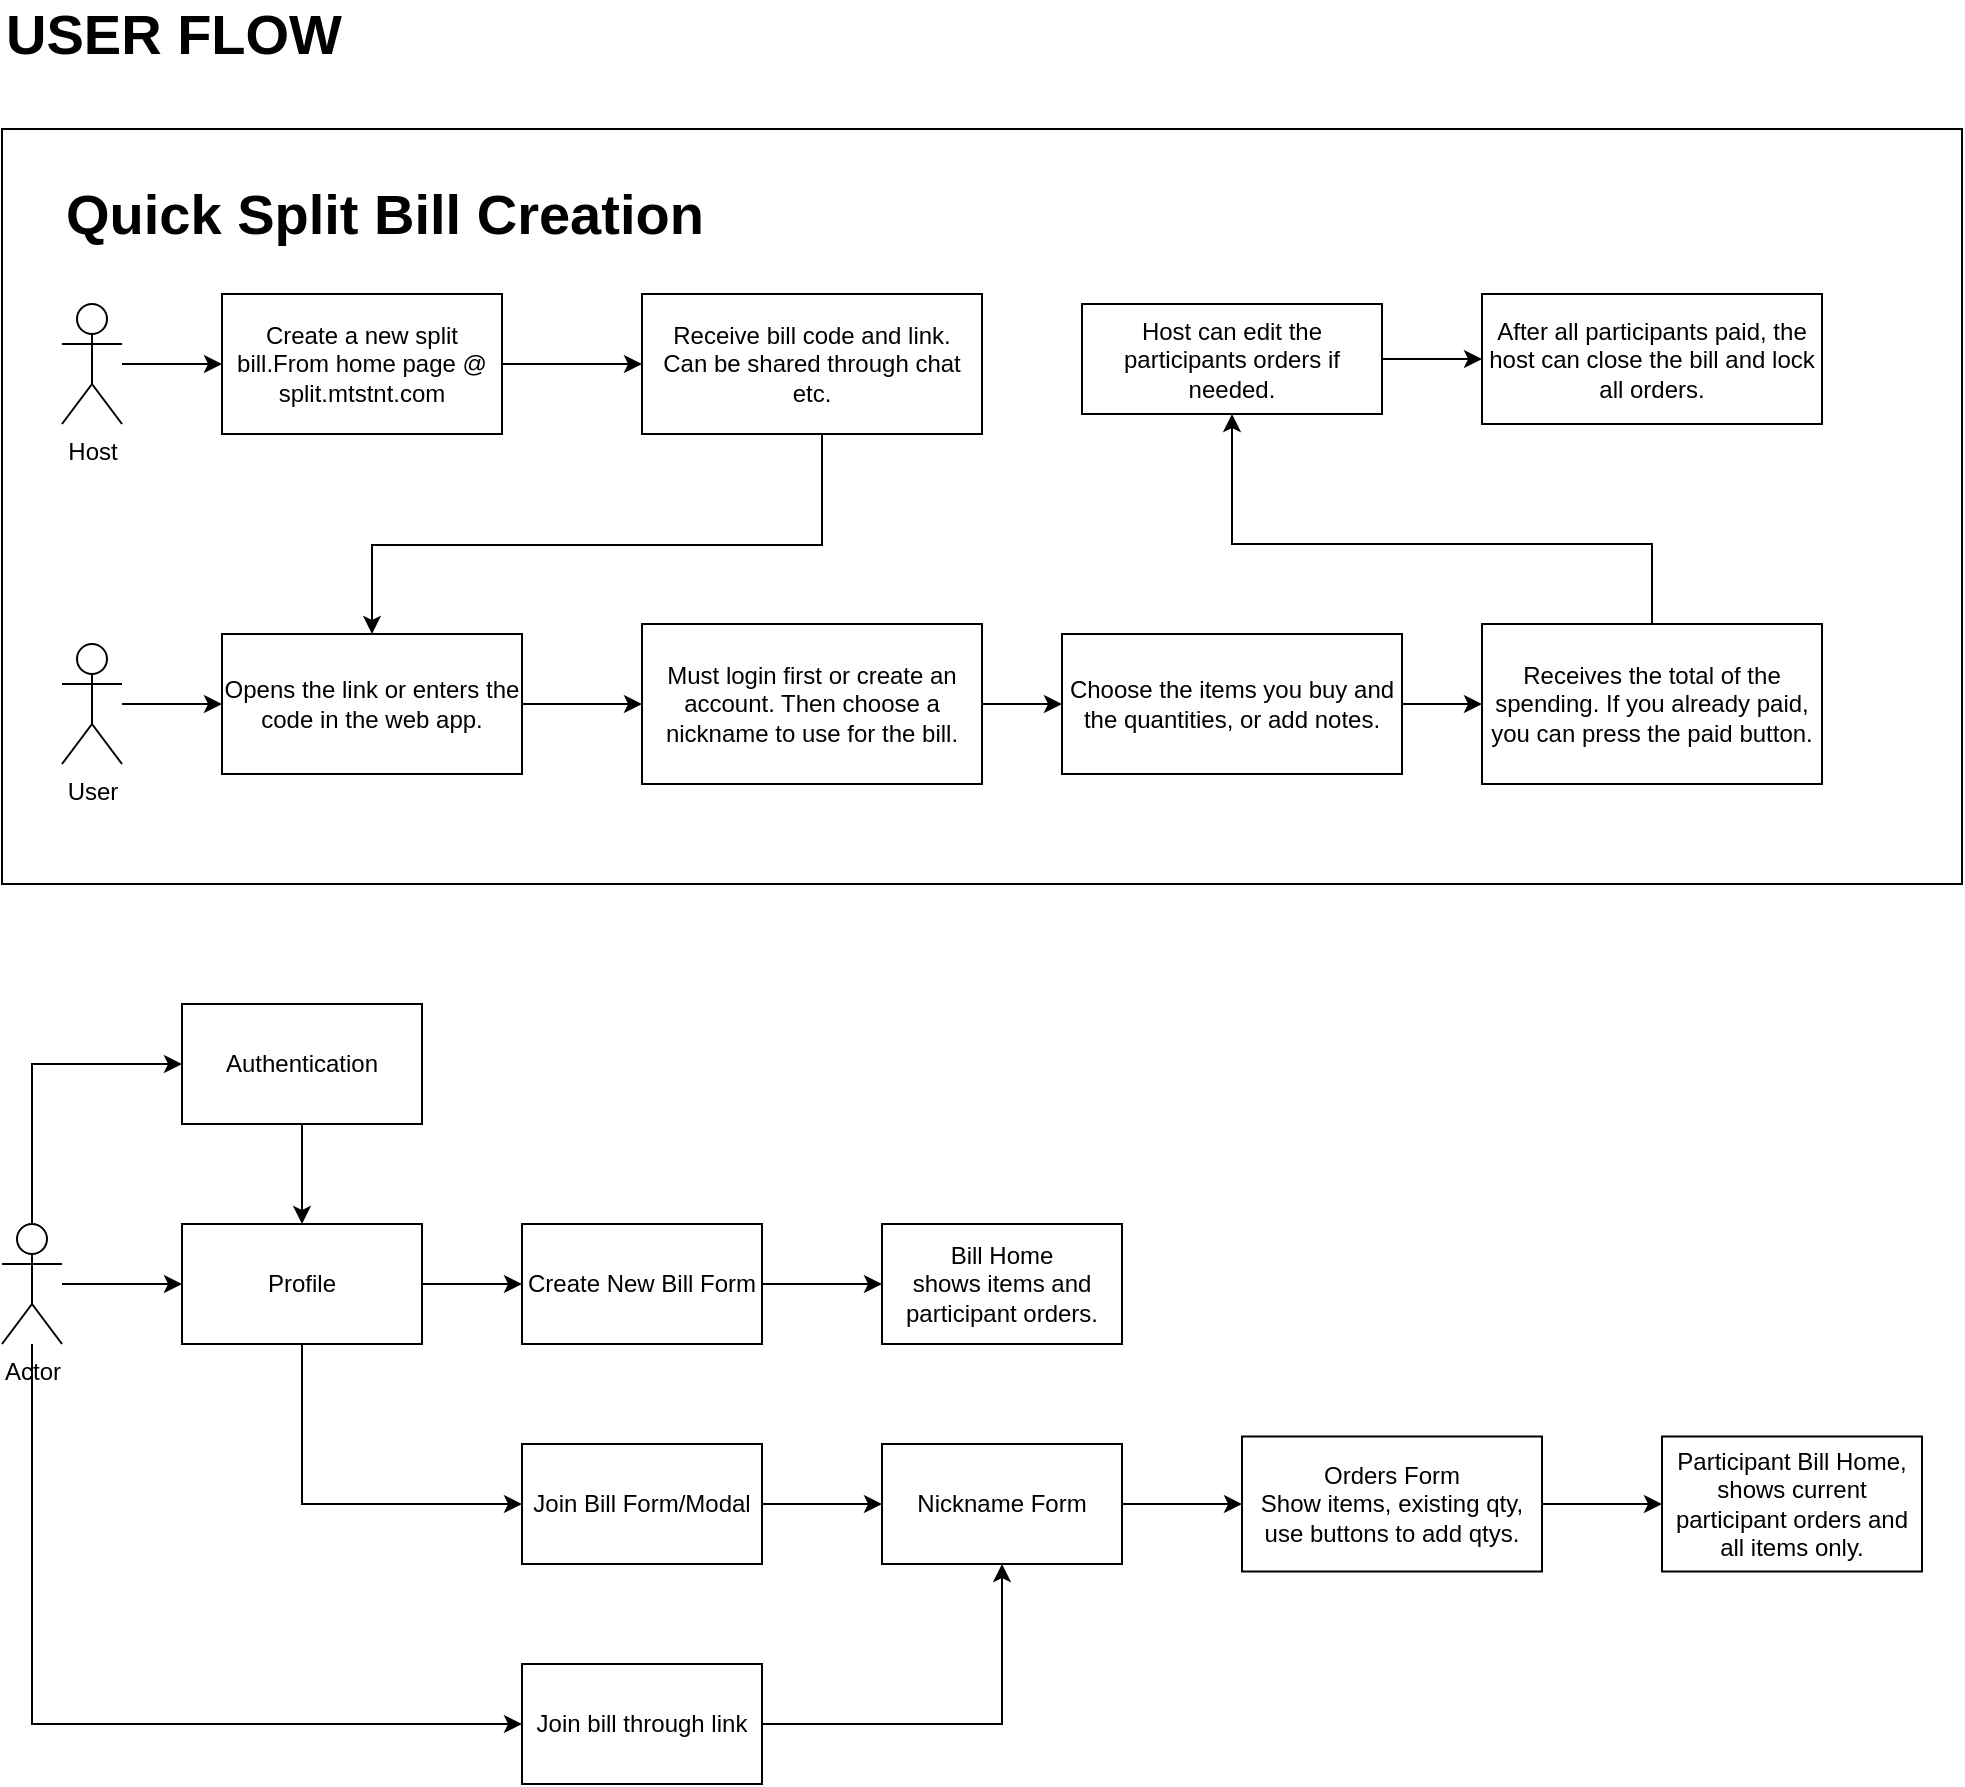 <mxfile version="22.1.11" type="device">
  <diagram name="Page-1" id="XPmsYwu825GkLol7DGFs">
    <mxGraphModel dx="1235" dy="614" grid="1" gridSize="10" guides="1" tooltips="1" connect="1" arrows="1" fold="1" page="1" pageScale="1" pageWidth="850" pageHeight="1100" math="0" shadow="0">
      <root>
        <mxCell id="0" />
        <mxCell id="1" parent="0" />
        <mxCell id="897b02Qjri4YMdaliz8o-27" value="&lt;b&gt;&lt;font style=&quot;font-size: 28px;&quot;&gt;USER FLOW&lt;/font&gt;&lt;/b&gt;" style="text;html=1;strokeColor=none;fillColor=none;align=left;verticalAlign=middle;whiteSpace=wrap;rounded=0;" vertex="1" parent="1">
          <mxGeometry x="20" y="60" width="480" height="30" as="geometry" />
        </mxCell>
        <mxCell id="897b02Qjri4YMdaliz8o-30" value="" style="group" vertex="1" connectable="0" parent="1">
          <mxGeometry x="20" y="122.5" width="980" height="377.5" as="geometry" />
        </mxCell>
        <mxCell id="897b02Qjri4YMdaliz8o-28" value="" style="rounded=0;whiteSpace=wrap;html=1;fillColor=default;" vertex="1" parent="897b02Qjri4YMdaliz8o-30">
          <mxGeometry width="980" height="377.5" as="geometry" />
        </mxCell>
        <mxCell id="897b02Qjri4YMdaliz8o-1" value="Create a new split bill.From home page @ split.mtstnt.com" style="rounded=0;whiteSpace=wrap;html=1;" vertex="1" parent="897b02Qjri4YMdaliz8o-30">
          <mxGeometry x="110" y="82.5" width="140" height="70" as="geometry" />
        </mxCell>
        <mxCell id="897b02Qjri4YMdaliz8o-3" value="" style="edgeStyle=orthogonalEdgeStyle;rounded=0;orthogonalLoop=1;jettySize=auto;html=1;" edge="1" parent="897b02Qjri4YMdaliz8o-30" source="897b02Qjri4YMdaliz8o-2" target="897b02Qjri4YMdaliz8o-1">
          <mxGeometry relative="1" as="geometry" />
        </mxCell>
        <mxCell id="897b02Qjri4YMdaliz8o-2" value="Host" style="shape=umlActor;verticalLabelPosition=bottom;verticalAlign=top;html=1;outlineConnect=0;" vertex="1" parent="897b02Qjri4YMdaliz8o-30">
          <mxGeometry x="30" y="87.5" width="30" height="60" as="geometry" />
        </mxCell>
        <mxCell id="897b02Qjri4YMdaliz8o-4" value="Receive bill code and link. &lt;br&gt;Can be shared through chat etc." style="rounded=0;whiteSpace=wrap;html=1;" vertex="1" parent="897b02Qjri4YMdaliz8o-30">
          <mxGeometry x="320" y="82.5" width="170" height="70" as="geometry" />
        </mxCell>
        <mxCell id="897b02Qjri4YMdaliz8o-5" value="" style="edgeStyle=orthogonalEdgeStyle;rounded=0;orthogonalLoop=1;jettySize=auto;html=1;" edge="1" parent="897b02Qjri4YMdaliz8o-30" source="897b02Qjri4YMdaliz8o-1" target="897b02Qjri4YMdaliz8o-4">
          <mxGeometry relative="1" as="geometry" />
        </mxCell>
        <mxCell id="897b02Qjri4YMdaliz8o-6" value="User" style="shape=umlActor;verticalLabelPosition=bottom;verticalAlign=top;html=1;outlineConnect=0;" vertex="1" parent="897b02Qjri4YMdaliz8o-30">
          <mxGeometry x="30" y="257.5" width="30" height="60" as="geometry" />
        </mxCell>
        <mxCell id="897b02Qjri4YMdaliz8o-13" value="Opens the link or enters the code in the web app." style="rounded=0;whiteSpace=wrap;html=1;" vertex="1" parent="897b02Qjri4YMdaliz8o-30">
          <mxGeometry x="110" y="252.5" width="150" height="70" as="geometry" />
        </mxCell>
        <mxCell id="897b02Qjri4YMdaliz8o-14" value="" style="edgeStyle=orthogonalEdgeStyle;rounded=0;orthogonalLoop=1;jettySize=auto;html=1;entryX=0.5;entryY=0;entryDx=0;entryDy=0;" edge="1" parent="897b02Qjri4YMdaliz8o-30" source="897b02Qjri4YMdaliz8o-4" target="897b02Qjri4YMdaliz8o-13">
          <mxGeometry relative="1" as="geometry">
            <Array as="points">
              <mxPoint x="410" y="208" />
              <mxPoint x="185" y="208" />
            </Array>
          </mxGeometry>
        </mxCell>
        <mxCell id="897b02Qjri4YMdaliz8o-10" value="" style="edgeStyle=orthogonalEdgeStyle;rounded=0;orthogonalLoop=1;jettySize=auto;html=1;entryX=0;entryY=0.5;entryDx=0;entryDy=0;" edge="1" parent="897b02Qjri4YMdaliz8o-30" source="897b02Qjri4YMdaliz8o-6" target="897b02Qjri4YMdaliz8o-13">
          <mxGeometry relative="1" as="geometry">
            <mxPoint x="100" y="285" as="targetPoint" />
          </mxGeometry>
        </mxCell>
        <mxCell id="897b02Qjri4YMdaliz8o-16" value="Must login first or create an account. Then choose a nickname to use for the bill." style="rounded=0;whiteSpace=wrap;html=1;" vertex="1" parent="897b02Qjri4YMdaliz8o-30">
          <mxGeometry x="320" y="247.5" width="170" height="80" as="geometry" />
        </mxCell>
        <mxCell id="897b02Qjri4YMdaliz8o-17" value="" style="edgeStyle=orthogonalEdgeStyle;rounded=0;orthogonalLoop=1;jettySize=auto;html=1;" edge="1" parent="897b02Qjri4YMdaliz8o-30" source="897b02Qjri4YMdaliz8o-13" target="897b02Qjri4YMdaliz8o-16">
          <mxGeometry relative="1" as="geometry" />
        </mxCell>
        <mxCell id="897b02Qjri4YMdaliz8o-18" value="Choose the items you buy and the quantities, or add notes." style="rounded=0;whiteSpace=wrap;html=1;" vertex="1" parent="897b02Qjri4YMdaliz8o-30">
          <mxGeometry x="530" y="252.5" width="170" height="70" as="geometry" />
        </mxCell>
        <mxCell id="897b02Qjri4YMdaliz8o-19" value="" style="edgeStyle=orthogonalEdgeStyle;rounded=0;orthogonalLoop=1;jettySize=auto;html=1;" edge="1" parent="897b02Qjri4YMdaliz8o-30" source="897b02Qjri4YMdaliz8o-16" target="897b02Qjri4YMdaliz8o-18">
          <mxGeometry relative="1" as="geometry" />
        </mxCell>
        <mxCell id="897b02Qjri4YMdaliz8o-20" value="Receives the total of the spending. If you already paid, you can press the paid button." style="rounded=0;whiteSpace=wrap;html=1;" vertex="1" parent="897b02Qjri4YMdaliz8o-30">
          <mxGeometry x="740" y="247.5" width="170" height="80" as="geometry" />
        </mxCell>
        <mxCell id="897b02Qjri4YMdaliz8o-21" value="" style="edgeStyle=orthogonalEdgeStyle;rounded=0;orthogonalLoop=1;jettySize=auto;html=1;" edge="1" parent="897b02Qjri4YMdaliz8o-30" source="897b02Qjri4YMdaliz8o-18" target="897b02Qjri4YMdaliz8o-20">
          <mxGeometry relative="1" as="geometry" />
        </mxCell>
        <mxCell id="897b02Qjri4YMdaliz8o-23" value="Host can edit the participants orders if needed." style="rounded=0;whiteSpace=wrap;html=1;" vertex="1" parent="897b02Qjri4YMdaliz8o-30">
          <mxGeometry x="540" y="87.5" width="150" height="55" as="geometry" />
        </mxCell>
        <mxCell id="897b02Qjri4YMdaliz8o-22" style="edgeStyle=orthogonalEdgeStyle;rounded=0;orthogonalLoop=1;jettySize=auto;html=1;" edge="1" parent="897b02Qjri4YMdaliz8o-30" source="897b02Qjri4YMdaliz8o-20" target="897b02Qjri4YMdaliz8o-23">
          <mxGeometry relative="1" as="geometry">
            <mxPoint x="620" y="147.5" as="targetPoint" />
            <Array as="points">
              <mxPoint x="825" y="207.5" />
              <mxPoint x="615" y="207.5" />
            </Array>
          </mxGeometry>
        </mxCell>
        <mxCell id="897b02Qjri4YMdaliz8o-25" value="After all participants paid, the host can close the bill and lock all orders." style="rounded=0;whiteSpace=wrap;html=1;" vertex="1" parent="897b02Qjri4YMdaliz8o-30">
          <mxGeometry x="740" y="82.5" width="170" height="65" as="geometry" />
        </mxCell>
        <mxCell id="897b02Qjri4YMdaliz8o-26" value="" style="edgeStyle=orthogonalEdgeStyle;rounded=0;orthogonalLoop=1;jettySize=auto;html=1;entryX=0;entryY=0.5;entryDx=0;entryDy=0;" edge="1" parent="897b02Qjri4YMdaliz8o-30" source="897b02Qjri4YMdaliz8o-23" target="897b02Qjri4YMdaliz8o-25">
          <mxGeometry relative="1" as="geometry">
            <mxPoint x="740" y="115" as="targetPoint" />
          </mxGeometry>
        </mxCell>
        <mxCell id="897b02Qjri4YMdaliz8o-29" value="&lt;span style=&quot;font-size: 28px;&quot;&gt;&lt;b&gt;Quick Split Bill Creation&lt;/b&gt;&lt;/span&gt;" style="text;html=1;strokeColor=none;fillColor=none;align=left;verticalAlign=middle;whiteSpace=wrap;rounded=0;" vertex="1" parent="897b02Qjri4YMdaliz8o-30">
          <mxGeometry x="30" y="27.5" width="480" height="30" as="geometry" />
        </mxCell>
        <mxCell id="897b02Qjri4YMdaliz8o-59" value="" style="edgeStyle=orthogonalEdgeStyle;rounded=0;orthogonalLoop=1;jettySize=auto;html=1;" edge="1" parent="1" source="897b02Qjri4YMdaliz8o-54" target="897b02Qjri4YMdaliz8o-58">
          <mxGeometry relative="1" as="geometry" />
        </mxCell>
        <mxCell id="897b02Qjri4YMdaliz8o-69" value="" style="edgeStyle=orthogonalEdgeStyle;rounded=0;orthogonalLoop=1;jettySize=auto;html=1;" edge="1" parent="1" source="897b02Qjri4YMdaliz8o-54" target="897b02Qjri4YMdaliz8o-68">
          <mxGeometry relative="1" as="geometry">
            <Array as="points">
              <mxPoint x="170" y="810" />
            </Array>
          </mxGeometry>
        </mxCell>
        <mxCell id="897b02Qjri4YMdaliz8o-54" value="Profile" style="rounded=0;whiteSpace=wrap;html=1;" vertex="1" parent="1">
          <mxGeometry x="110" y="670" width="120" height="60" as="geometry" />
        </mxCell>
        <mxCell id="897b02Qjri4YMdaliz8o-57" value="" style="edgeStyle=orthogonalEdgeStyle;rounded=0;orthogonalLoop=1;jettySize=auto;html=1;" edge="1" parent="1" source="897b02Qjri4YMdaliz8o-55" target="897b02Qjri4YMdaliz8o-54">
          <mxGeometry relative="1" as="geometry" />
        </mxCell>
        <mxCell id="897b02Qjri4YMdaliz8o-55" value="Authentication" style="rounded=0;whiteSpace=wrap;html=1;" vertex="1" parent="1">
          <mxGeometry x="110" y="560" width="120" height="60" as="geometry" />
        </mxCell>
        <mxCell id="897b02Qjri4YMdaliz8o-65" value="" style="edgeStyle=orthogonalEdgeStyle;rounded=0;orthogonalLoop=1;jettySize=auto;html=1;" edge="1" parent="1" source="897b02Qjri4YMdaliz8o-58" target="897b02Qjri4YMdaliz8o-64">
          <mxGeometry relative="1" as="geometry" />
        </mxCell>
        <mxCell id="897b02Qjri4YMdaliz8o-58" value="Create New Bill Form" style="rounded=0;whiteSpace=wrap;html=1;" vertex="1" parent="1">
          <mxGeometry x="280" y="670" width="120" height="60" as="geometry" />
        </mxCell>
        <mxCell id="897b02Qjri4YMdaliz8o-64" value="Bill Home&lt;br&gt;shows items and participant orders." style="rounded=0;whiteSpace=wrap;html=1;" vertex="1" parent="1">
          <mxGeometry x="460" y="670" width="120" height="60" as="geometry" />
        </mxCell>
        <mxCell id="897b02Qjri4YMdaliz8o-71" value="" style="edgeStyle=orthogonalEdgeStyle;rounded=0;orthogonalLoop=1;jettySize=auto;html=1;" edge="1" parent="1" source="897b02Qjri4YMdaliz8o-68" target="897b02Qjri4YMdaliz8o-70">
          <mxGeometry relative="1" as="geometry" />
        </mxCell>
        <mxCell id="897b02Qjri4YMdaliz8o-68" value="Join Bill Form/Modal" style="rounded=0;whiteSpace=wrap;html=1;" vertex="1" parent="1">
          <mxGeometry x="280" y="780" width="120" height="60" as="geometry" />
        </mxCell>
        <mxCell id="897b02Qjri4YMdaliz8o-77" value="" style="edgeStyle=orthogonalEdgeStyle;rounded=0;orthogonalLoop=1;jettySize=auto;html=1;" edge="1" parent="1" source="897b02Qjri4YMdaliz8o-70" target="897b02Qjri4YMdaliz8o-76">
          <mxGeometry relative="1" as="geometry" />
        </mxCell>
        <mxCell id="897b02Qjri4YMdaliz8o-70" value="Nickname Form" style="rounded=0;whiteSpace=wrap;html=1;" vertex="1" parent="1">
          <mxGeometry x="460" y="780" width="120" height="60" as="geometry" />
        </mxCell>
        <mxCell id="897b02Qjri4YMdaliz8o-75" style="edgeStyle=orthogonalEdgeStyle;rounded=0;orthogonalLoop=1;jettySize=auto;html=1;entryX=0.5;entryY=1;entryDx=0;entryDy=0;" edge="1" parent="1" source="897b02Qjri4YMdaliz8o-74" target="897b02Qjri4YMdaliz8o-70">
          <mxGeometry relative="1" as="geometry" />
        </mxCell>
        <mxCell id="897b02Qjri4YMdaliz8o-74" value="Join bill through link" style="rounded=0;whiteSpace=wrap;html=1;" vertex="1" parent="1">
          <mxGeometry x="280" y="890" width="120" height="60" as="geometry" />
        </mxCell>
        <mxCell id="897b02Qjri4YMdaliz8o-80" value="" style="edgeStyle=orthogonalEdgeStyle;rounded=0;orthogonalLoop=1;jettySize=auto;html=1;" edge="1" parent="1" source="897b02Qjri4YMdaliz8o-76" target="897b02Qjri4YMdaliz8o-79">
          <mxGeometry relative="1" as="geometry" />
        </mxCell>
        <mxCell id="897b02Qjri4YMdaliz8o-76" value="Orders Form&lt;br&gt;Show items, existing qty, use buttons to add qtys." style="rounded=0;whiteSpace=wrap;html=1;" vertex="1" parent="1">
          <mxGeometry x="640" y="776.25" width="150" height="67.5" as="geometry" />
        </mxCell>
        <mxCell id="897b02Qjri4YMdaliz8o-78" style="edgeStyle=orthogonalEdgeStyle;rounded=0;orthogonalLoop=1;jettySize=auto;html=1;exitX=0.5;exitY=1;exitDx=0;exitDy=0;" edge="1" parent="1" source="897b02Qjri4YMdaliz8o-76" target="897b02Qjri4YMdaliz8o-76">
          <mxGeometry relative="1" as="geometry" />
        </mxCell>
        <mxCell id="897b02Qjri4YMdaliz8o-79" value="Participant Bill Home,&lt;br&gt;shows current participant orders and all items only." style="rounded=0;whiteSpace=wrap;html=1;" vertex="1" parent="1">
          <mxGeometry x="850" y="776.25" width="130" height="67.5" as="geometry" />
        </mxCell>
        <mxCell id="897b02Qjri4YMdaliz8o-82" value="" style="edgeStyle=orthogonalEdgeStyle;rounded=0;orthogonalLoop=1;jettySize=auto;html=1;" edge="1" parent="1" source="897b02Qjri4YMdaliz8o-81" target="897b02Qjri4YMdaliz8o-54">
          <mxGeometry relative="1" as="geometry" />
        </mxCell>
        <mxCell id="897b02Qjri4YMdaliz8o-83" style="edgeStyle=orthogonalEdgeStyle;rounded=0;orthogonalLoop=1;jettySize=auto;html=1;entryX=0;entryY=0.5;entryDx=0;entryDy=0;" edge="1" parent="1" source="897b02Qjri4YMdaliz8o-81" target="897b02Qjri4YMdaliz8o-55">
          <mxGeometry relative="1" as="geometry">
            <Array as="points">
              <mxPoint x="35" y="590" />
            </Array>
          </mxGeometry>
        </mxCell>
        <mxCell id="897b02Qjri4YMdaliz8o-84" style="edgeStyle=orthogonalEdgeStyle;rounded=0;orthogonalLoop=1;jettySize=auto;html=1;entryX=0;entryY=0.5;entryDx=0;entryDy=0;" edge="1" parent="1" source="897b02Qjri4YMdaliz8o-81" target="897b02Qjri4YMdaliz8o-74">
          <mxGeometry relative="1" as="geometry">
            <Array as="points">
              <mxPoint x="35" y="920" />
            </Array>
          </mxGeometry>
        </mxCell>
        <mxCell id="897b02Qjri4YMdaliz8o-81" value="Actor" style="shape=umlActor;verticalLabelPosition=bottom;verticalAlign=top;html=1;outlineConnect=0;" vertex="1" parent="1">
          <mxGeometry x="20" y="670" width="30" height="60" as="geometry" />
        </mxCell>
      </root>
    </mxGraphModel>
  </diagram>
</mxfile>
